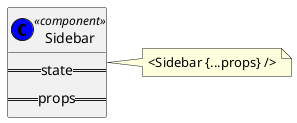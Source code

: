 @startuml ../../images/components/component-sidebar.png

skinparam shadowing false

!startsub SIDEBAR
class Sidebar << (C,blue) component >> {
  ==state==
  ==props==
}
!endsub

note right
  <Sidebar {...props} />
end note
@enduml
